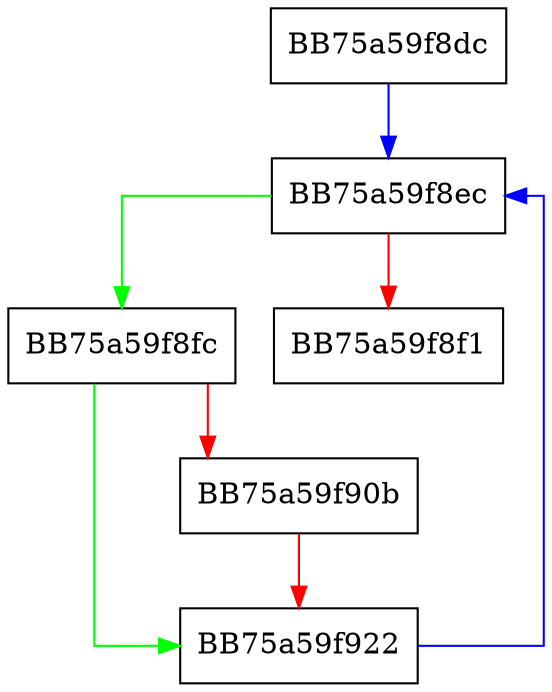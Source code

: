 digraph FreeResultsList {
  node [shape="box"];
  graph [splines=ortho];
  BB75a59f8dc -> BB75a59f8ec [color="blue"];
  BB75a59f8ec -> BB75a59f8fc [color="green"];
  BB75a59f8ec -> BB75a59f8f1 [color="red"];
  BB75a59f8fc -> BB75a59f922 [color="green"];
  BB75a59f8fc -> BB75a59f90b [color="red"];
  BB75a59f90b -> BB75a59f922 [color="red"];
  BB75a59f922 -> BB75a59f8ec [color="blue"];
}